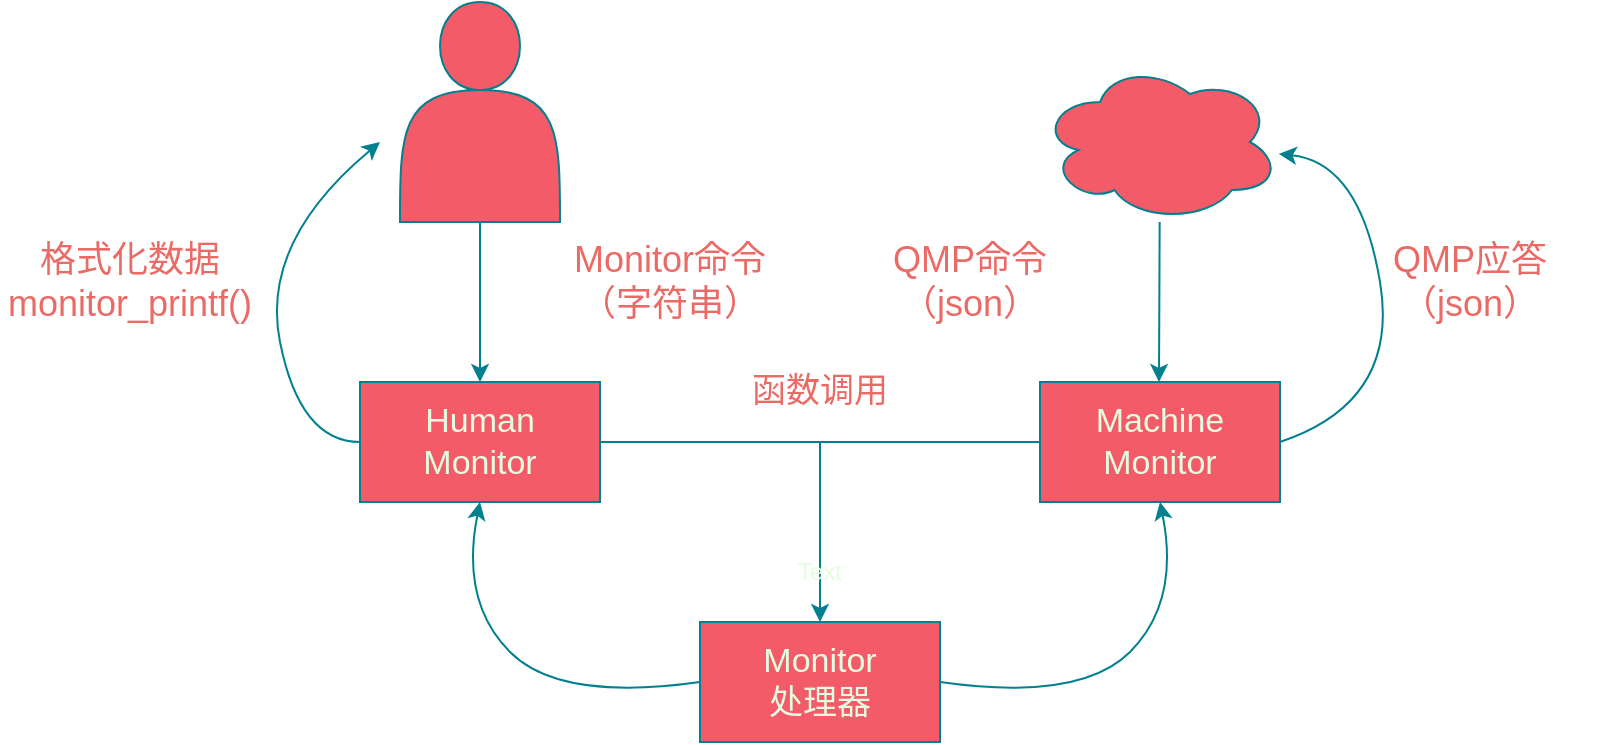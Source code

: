 <mxfile version="21.1.7" type="github">
  <diagram name="第 1 页" id="8qAJab_w_wDQbJ2I9ibD">
    <mxGraphModel dx="1619" dy="1113" grid="1" gridSize="10" guides="1" tooltips="1" connect="1" arrows="1" fold="1" page="1" pageScale="1" pageWidth="827" pageHeight="1169" math="0" shadow="0">
      <root>
        <mxCell id="0" />
        <mxCell id="1" parent="0" />
        <mxCell id="hBl76D4KhqCGMr5npHxg-2" value="&lt;div style=&quot;font-size: 17px;&quot;&gt;&lt;font style=&quot;font-size: 17px;&quot;&gt;Human&lt;/font&gt;&lt;/div&gt;&lt;div style=&quot;font-size: 17px;&quot;&gt;&lt;font style=&quot;font-size: 17px;&quot;&gt;Monitor&lt;/font&gt;&lt;/div&gt;" style="rounded=0;whiteSpace=wrap;html=1;strokeColor=#028090;fontColor=#E4FDE1;fillColor=#F45B69;" vertex="1" parent="1">
          <mxGeometry x="150" y="470" width="120" height="60" as="geometry" />
        </mxCell>
        <mxCell id="hBl76D4KhqCGMr5npHxg-3" value="&lt;div style=&quot;font-size: 17px;&quot;&gt;&lt;font style=&quot;font-size: 17px;&quot;&gt;Monitor&lt;/font&gt;&lt;/div&gt;&lt;div style=&quot;font-size: 17px;&quot;&gt;&lt;font style=&quot;font-size: 17px;&quot;&gt;&lt;font style=&quot;font-size: 17px;&quot;&gt;处理器&lt;/font&gt;&lt;br&gt;&lt;/font&gt;&lt;/div&gt;" style="rounded=0;whiteSpace=wrap;html=1;strokeColor=#028090;fontColor=#E4FDE1;fillColor=#F45B69;" vertex="1" parent="1">
          <mxGeometry x="320" y="590" width="120" height="60" as="geometry" />
        </mxCell>
        <mxCell id="hBl76D4KhqCGMr5npHxg-4" value="&lt;div style=&quot;font-size: 17px;&quot;&gt;&lt;font style=&quot;font-size: 17px;&quot;&gt;Machine&lt;/font&gt;&lt;/div&gt;&lt;div style=&quot;font-size: 17px;&quot;&gt;&lt;font style=&quot;font-size: 17px;&quot;&gt;&lt;font style=&quot;font-size: 17px;&quot;&gt;Monitor&lt;/font&gt;&lt;br&gt;&lt;/font&gt;&lt;/div&gt;" style="rounded=0;whiteSpace=wrap;html=1;strokeColor=#028090;fontColor=#E4FDE1;fillColor=#F45B69;" vertex="1" parent="1">
          <mxGeometry x="490" y="470" width="120" height="60" as="geometry" />
        </mxCell>
        <mxCell id="hBl76D4KhqCGMr5npHxg-5" value="" style="shape=actor;whiteSpace=wrap;html=1;strokeColor=#028090;fontColor=#E4FDE1;fillColor=#F45B69;" vertex="1" parent="1">
          <mxGeometry x="170" y="280" width="80" height="110" as="geometry" />
        </mxCell>
        <mxCell id="hBl76D4KhqCGMr5npHxg-6" value="" style="ellipse;shape=cloud;whiteSpace=wrap;html=1;strokeColor=#028090;fontColor=#E4FDE1;fillColor=#F45B69;" vertex="1" parent="1">
          <mxGeometry x="490" y="310" width="120" height="80" as="geometry" />
        </mxCell>
        <mxCell id="hBl76D4KhqCGMr5npHxg-7" value="" style="endArrow=classic;html=1;rounded=0;strokeColor=#028090;fontColor=#E4FDE1;fillColor=#F45B69;exitX=0.5;exitY=1;exitDx=0;exitDy=0;entryX=0.5;entryY=0;entryDx=0;entryDy=0;" edge="1" parent="1" source="hBl76D4KhqCGMr5npHxg-5" target="hBl76D4KhqCGMr5npHxg-2">
          <mxGeometry width="50" height="50" relative="1" as="geometry">
            <mxPoint x="380" y="590" as="sourcePoint" />
            <mxPoint x="430" y="540" as="targetPoint" />
          </mxGeometry>
        </mxCell>
        <mxCell id="hBl76D4KhqCGMr5npHxg-8" value="" style="endArrow=classic;html=1;rounded=0;strokeColor=#028090;fontColor=#E4FDE1;fillColor=#F45B69;entryX=0.5;entryY=0;entryDx=0;entryDy=0;" edge="1" parent="1" source="hBl76D4KhqCGMr5npHxg-6">
          <mxGeometry width="50" height="50" relative="1" as="geometry">
            <mxPoint x="549.5" y="360" as="sourcePoint" />
            <mxPoint x="549.5" y="470" as="targetPoint" />
          </mxGeometry>
        </mxCell>
        <mxCell id="hBl76D4KhqCGMr5npHxg-9" value="" style="endArrow=none;html=1;rounded=0;strokeColor=#028090;fontColor=#E4FDE1;fillColor=#F45B69;exitX=1;exitY=0.5;exitDx=0;exitDy=0;entryX=0;entryY=0.5;entryDx=0;entryDy=0;" edge="1" parent="1" source="hBl76D4KhqCGMr5npHxg-2" target="hBl76D4KhqCGMr5npHxg-4">
          <mxGeometry width="50" height="50" relative="1" as="geometry">
            <mxPoint x="380" y="590" as="sourcePoint" />
            <mxPoint x="430" y="540" as="targetPoint" />
          </mxGeometry>
        </mxCell>
        <mxCell id="hBl76D4KhqCGMr5npHxg-10" value="" style="endArrow=classic;html=1;rounded=0;strokeColor=#028090;fontColor=#E4FDE1;fillColor=#F45B69;entryX=0.5;entryY=0;entryDx=0;entryDy=0;" edge="1" parent="1" target="hBl76D4KhqCGMr5npHxg-3">
          <mxGeometry width="50" height="50" relative="1" as="geometry">
            <mxPoint x="380" y="500" as="sourcePoint" />
            <mxPoint x="430" y="540" as="targetPoint" />
          </mxGeometry>
        </mxCell>
        <mxCell id="hBl76D4KhqCGMr5npHxg-11" value="" style="curved=1;endArrow=classic;html=1;rounded=0;strokeColor=#028090;fontColor=#E4FDE1;fillColor=#F45B69;entryX=0.5;entryY=1;entryDx=0;entryDy=0;exitX=0;exitY=0.5;exitDx=0;exitDy=0;" edge="1" parent="1" source="hBl76D4KhqCGMr5npHxg-3" target="hBl76D4KhqCGMr5npHxg-2">
          <mxGeometry width="50" height="50" relative="1" as="geometry">
            <mxPoint x="200" y="630" as="sourcePoint" />
            <mxPoint x="250" y="580" as="targetPoint" />
            <Array as="points">
              <mxPoint x="250" y="630" />
              <mxPoint x="200" y="580" />
            </Array>
          </mxGeometry>
        </mxCell>
        <mxCell id="hBl76D4KhqCGMr5npHxg-13" value="" style="curved=1;endArrow=classic;html=1;rounded=0;strokeColor=#028090;fontColor=#E4FDE1;fillColor=#F45B69;entryX=0.5;entryY=1;entryDx=0;entryDy=0;exitX=1;exitY=0.5;exitDx=0;exitDy=0;" edge="1" parent="1" source="hBl76D4KhqCGMr5npHxg-3" target="hBl76D4KhqCGMr5npHxg-4">
          <mxGeometry width="50" height="50" relative="1" as="geometry">
            <mxPoint x="500" y="610" as="sourcePoint" />
            <mxPoint x="550" y="560" as="targetPoint" />
            <Array as="points">
              <mxPoint x="510" y="630" />
              <mxPoint x="560" y="580" />
            </Array>
          </mxGeometry>
        </mxCell>
        <mxCell id="hBl76D4KhqCGMr5npHxg-14" value="" style="curved=1;endArrow=classic;html=1;rounded=0;strokeColor=#028090;fontColor=#E4FDE1;fillColor=#F45B69;exitX=0;exitY=0.5;exitDx=0;exitDy=0;" edge="1" parent="1" source="hBl76D4KhqCGMr5npHxg-2">
          <mxGeometry width="50" height="50" relative="1" as="geometry">
            <mxPoint x="70" y="420" as="sourcePoint" />
            <mxPoint x="160" y="350" as="targetPoint" />
            <Array as="points">
              <mxPoint x="120" y="500" />
              <mxPoint x="100" y="400" />
            </Array>
          </mxGeometry>
        </mxCell>
        <mxCell id="hBl76D4KhqCGMr5npHxg-16" value="" style="curved=1;endArrow=classic;html=1;rounded=0;strokeColor=#028090;fontColor=#E4FDE1;fillColor=#F45B69;exitX=1;exitY=0.5;exitDx=0;exitDy=0;" edge="1" parent="1" source="hBl76D4KhqCGMr5npHxg-4" target="hBl76D4KhqCGMr5npHxg-6">
          <mxGeometry width="50" height="50" relative="1" as="geometry">
            <mxPoint x="650" y="410" as="sourcePoint" />
            <mxPoint x="700" y="360" as="targetPoint" />
            <Array as="points">
              <mxPoint x="670" y="480" />
              <mxPoint x="650" y="360" />
            </Array>
          </mxGeometry>
        </mxCell>
        <mxCell id="hBl76D4KhqCGMr5npHxg-17" value="&lt;font style=&quot;font-size: 13px;&quot; color=&quot;#EA6B66&quot;&gt;&lt;font style=&quot;font-size: 14px;&quot;&gt;&lt;font style=&quot;font-size: 15px;&quot;&gt;&lt;font style=&quot;font-size: 16px;&quot;&gt;&lt;font style=&quot;font-size: 17px;&quot;&gt;函数调用&lt;/font&gt;&lt;/font&gt;&lt;/font&gt;&lt;/font&gt;&lt;/font&gt;" style="text;html=1;strokeColor=none;fillColor=none;align=center;verticalAlign=middle;whiteSpace=wrap;rounded=0;fontColor=#E4FDE1;" vertex="1" parent="1">
          <mxGeometry x="335" y="460" width="90" height="30" as="geometry" />
        </mxCell>
        <mxCell id="hBl76D4KhqCGMr5npHxg-18" value="Text" style="text;html=1;strokeColor=none;fillColor=none;align=center;verticalAlign=middle;whiteSpace=wrap;rounded=0;fontColor=#E4FDE1;" vertex="1" parent="1">
          <mxGeometry x="350" y="550" width="60" height="30" as="geometry" />
        </mxCell>
        <mxCell id="hBl76D4KhqCGMr5npHxg-19" value="&lt;div style=&quot;font-size: 18px;&quot;&gt;&lt;font style=&quot;font-size: 18px;&quot; color=&quot;#EA6B66&quot;&gt;格式化数据&lt;/font&gt;&lt;/div&gt;&lt;div style=&quot;font-size: 18px;&quot;&gt;&lt;font style=&quot;font-size: 18px;&quot; color=&quot;#EA6B66&quot;&gt;monitor_printf()&lt;br&gt;&lt;/font&gt;&lt;/div&gt;" style="text;html=1;strokeColor=none;fillColor=none;align=center;verticalAlign=middle;whiteSpace=wrap;rounded=0;fontColor=#E4FDE1;" vertex="1" parent="1">
          <mxGeometry x="-30" y="400" width="130" height="40" as="geometry" />
        </mxCell>
        <mxCell id="hBl76D4KhqCGMr5npHxg-20" value="&lt;div style=&quot;font-size: 18px;&quot;&gt;&lt;font style=&quot;font-size: 18px;&quot; color=&quot;#EA6B66&quot;&gt;QMP命令&lt;/font&gt;&lt;/div&gt;&lt;div style=&quot;font-size: 18px;&quot;&gt;&lt;font style=&quot;font-size: 18px;&quot; color=&quot;#EA6B66&quot;&gt;（json）&lt;br&gt;&lt;/font&gt;&lt;/div&gt;" style="text;html=1;strokeColor=none;fillColor=none;align=center;verticalAlign=middle;whiteSpace=wrap;rounded=0;fontColor=#E4FDE1;" vertex="1" parent="1">
          <mxGeometry x="390" y="400" width="130" height="40" as="geometry" />
        </mxCell>
        <mxCell id="hBl76D4KhqCGMr5npHxg-21" value="&lt;div style=&quot;font-size: 18px;&quot;&gt;&lt;font style=&quot;font-size: 18px;&quot; color=&quot;#EA6B66&quot;&gt;Monitor命令&lt;/font&gt;&lt;/div&gt;&lt;div style=&quot;font-size: 18px;&quot;&gt;&lt;font style=&quot;font-size: 18px;&quot; color=&quot;#EA6B66&quot;&gt;（字符串）&lt;br&gt;&lt;/font&gt;&lt;/div&gt;" style="text;html=1;strokeColor=none;fillColor=none;align=center;verticalAlign=middle;whiteSpace=wrap;rounded=0;fontColor=#E4FDE1;" vertex="1" parent="1">
          <mxGeometry x="240" y="400" width="130" height="40" as="geometry" />
        </mxCell>
        <mxCell id="hBl76D4KhqCGMr5npHxg-22" value="&lt;div style=&quot;font-size: 18px;&quot;&gt;&lt;font style=&quot;font-size: 18px;&quot; color=&quot;#EA6B66&quot;&gt;QMP应答&lt;/font&gt;&lt;/div&gt;&lt;div style=&quot;font-size: 18px;&quot;&gt;&lt;font style=&quot;font-size: 18px;&quot; color=&quot;#EA6B66&quot;&gt;（json）&lt;br&gt;&lt;/font&gt;&lt;/div&gt;" style="text;html=1;strokeColor=none;fillColor=none;align=center;verticalAlign=middle;whiteSpace=wrap;rounded=0;fontColor=#E4FDE1;" vertex="1" parent="1">
          <mxGeometry x="640" y="400" width="130" height="40" as="geometry" />
        </mxCell>
      </root>
    </mxGraphModel>
  </diagram>
</mxfile>
